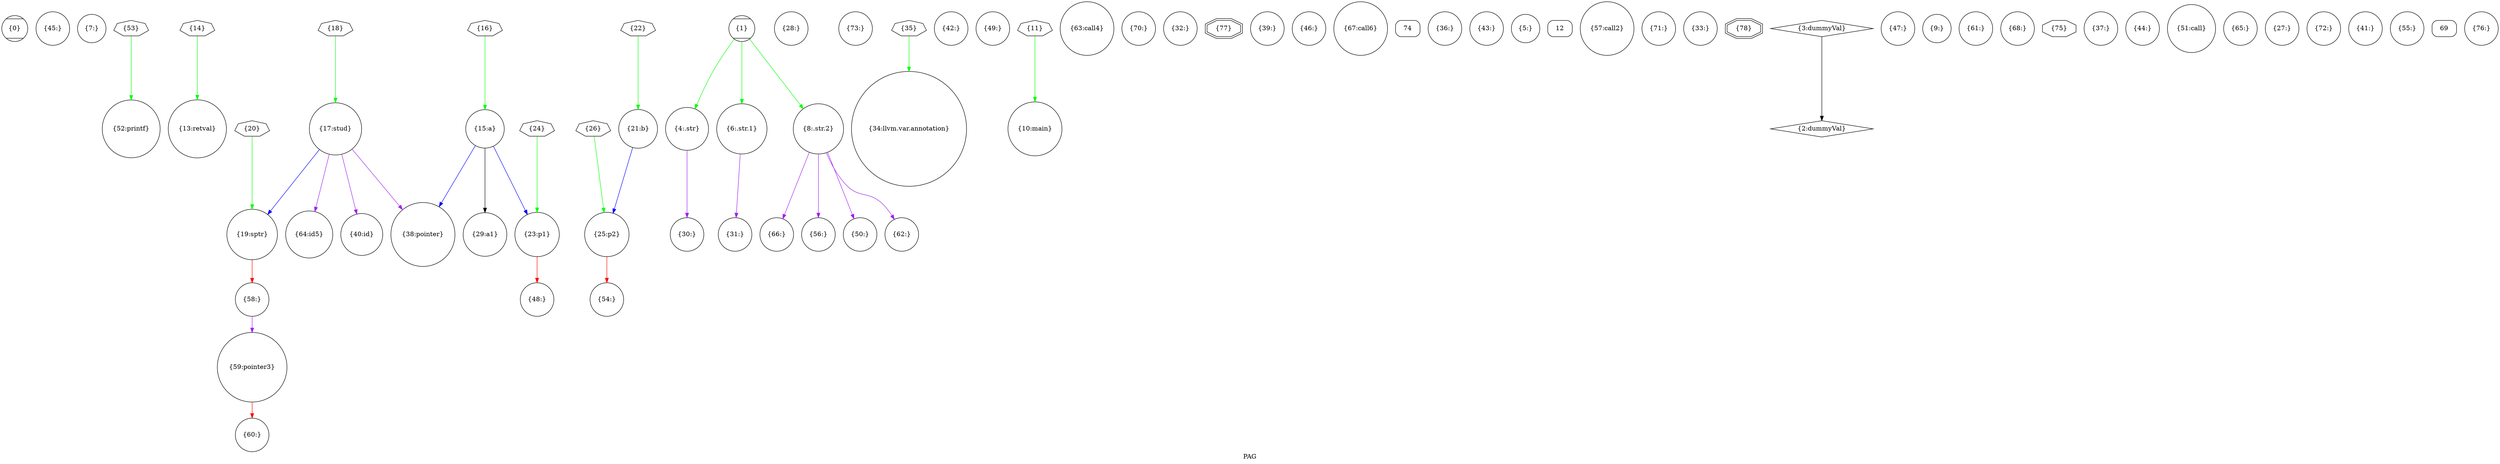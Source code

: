digraph "PAG" {
	label="PAG";

	Node0x6fd03a0 [shape=record,shape=Mcircle,label="{0}"];
	Node0x6fe45e0 [shape=record,shape=circle,label="{45:}"];
	Node0x6fe1e20 [shape=record,shape=circle,label="{7:}"];
	Node0x6fe30d0 [shape=record,shape=circle,label="{52:printf}"];
	Node0x6fe58e0 [shape=record,shape=septagon,label="{14}"];
	Node0x6fe58e0 -> Node0x6fe2a50[color=green];
	Node0x6fe2230 [shape=record,shape=circle,label="{59:pointer3}"];
	Node0x6fe2230 -> Node0x6fe24a0[color=red];
	Node0x6fe2cc0 [shape=record,shape=circle,label="{21:b}"];
	Node0x6fe2cc0 -> Node0x6fe3410[color=blue];
	Node0x6fe1870 [shape=record,shape=circle,label="{66:}"];
	Node0x6fe31a0 [shape=record,shape=circle,label="{28:}"];
	Node0x6fe4920 [shape=record,shape=circle,label="{73:}"];
	Node0x6fe55a0 [shape=record,shape=septagon,label="{35}"];
	Node0x6fe55a0 -> Node0x6fe17a0[color=green];
	Node0x6fe4780 [shape=record,shape=circle,label="{42:}"];
	Node0x6fe1ef0 [shape=record,shape=circle,label="{4:.str}"];
	Node0x6fe1ef0 -> Node0x6fe2bf0[color=purple];
	Node0x6fe1a10 [shape=record,shape=circle,label="{49:}"];
	Node0x6fe5c20 [shape=record,shape=septagon,label="{11}"];
	Node0x6fe5c20 -> Node0x6fe49f0[color=green];
	Node0x6fe2160 [shape=record,shape=circle,label="{56:}"];
	Node0x6fe5810 [shape=record,shape=septagon,label="{18}"];
	Node0x6fe5810 -> Node0x6fe2640[color=green];
	Node0x6fe1d50 [shape=record,shape=circle,label="{63:call4}"];
	Node0x6fe3410 [shape=record,shape=circle,label="{25:p2}"];
	Node0x6fe3410 -> Node0x6fe4440[color=red];
	Node0x6fe34e0 [shape=record,shape=circle,label="{70:}"];
	Node0x6fe28b0 [shape=record,shape=circle,label="{32:}"];
	Node0x702e3e0 [shape=record,shape=doubleoctagon,label="{77}"];
	Node0x6fe4510 [shape=record,shape=circle,label="{39:}"];
	Node0x6fd0470 [shape=record,shape=Mcircle,label="{1}"];
	Node0x6fd0470 -> Node0x6fe1ef0[color=green];
	Node0x6fd0470 -> Node0x6fe3340[color=green];
	Node0x6fd0470 -> Node0x6fe38f0[color=green];
	Node0x6fe1fc0 [shape=record,shape=circle,label="{46:}"];
	Node0x6fe38f0 [shape=record,shape=circle,label="{8:.str.2}"];
	Node0x6fe38f0 -> Node0x6fe27e0[color=purple];
	Node0x6fe38f0 -> Node0x6fe2160[color=purple];
	Node0x6fe38f0 -> Node0x6fe1c80[color=purple];
	Node0x6fe38f0 -> Node0x6fe1870[color=purple];
	Node0x6fe5b50 [shape=record,shape=septagon,label="{53}"];
	Node0x6fe5b50 -> Node0x6fe30d0[color=green];
	Node0x6fe1940 [shape=record,shape=circle,label="{15:a}"];
	Node0x6fe1940 -> Node0x6fe3680[color=black];
	Node0x6fe1940 -> Node0x6fe2b20[color=blue];
	Node0x6fe1940 -> Node0x6fde480[color=blue];
	Node0x6fe24a0 [shape=record,shape=circle,label="{60:}"];
	Node0x6fe5a80 [shape=record,shape=septagon,label="{22}"];
	Node0x6fe5a80 -> Node0x6fe2cc0[color=green];
	Node0x6fde6f0 [shape=record,shape=circle,label="{67:call6}"];
	Node0x6fe3680 [shape=record,shape=circle,label="{29:a1}"];
	Node0x6fe5e90 [shape=record,shape=Mrecord,label="{74}"];
	Node0x6fe3000 [shape=record,shape=circle,label="{36:}"];
	Node0x6fe4ac0 [shape=record,shape=circle,label="{43:}"];
	Node0x6fde550 [shape=record,shape=circle,label="{5:}"];
	Node0x6fe27e0 [shape=record,shape=circle,label="{50:}"];
	Node0x6fe5f60 [shape=record,shape=Mrecord,label="{12}"];
	Node0x6fe3a90 [shape=record,shape=circle,label="{57:call2}"];
	Node0x6fe2090 [shape=record,shape=circle,label="{19:sptr}"];
	Node0x6fe2090 -> Node0x6fe2300[color=red];
	Node0x6fe3270 [shape=record,shape=circle,label="{64:id5}"];
	Node0x6fe5cf0 [shape=record,shape=septagon,label="{26}"];
	Node0x6fe5cf0 -> Node0x6fe3410[color=green];
	Node0x6fe35b0 [shape=record,shape=circle,label="{71:}"];
	Node0x6fe1bb0 [shape=record,shape=circle,label="{33:}"];
	Node0x702e980 [shape=record,shape=doubleoctagon,label="{78}"];
	Node0x6fe3820 [shape=record,shape=circle,label="{40:id}"];
	Node0x6fde7c0 [shape=record,shape=diamond,label="{2:dummyVal}"];
	Node0x6fe2570 [shape=record,shape=circle,label="{47:}"];
	Node0x6fe2e60 [shape=record,shape=circle,label="{9:}"];
	Node0x6fe4440 [shape=record,shape=circle,label="{54:}"];
	Node0x6fe5670 [shape=record,shape=septagon,label="{16}"];
	Node0x6fe5670 -> Node0x6fe1940[color=green];
	Node0x6fe1ae0 [shape=record,shape=circle,label="{61:}"];
	Node0x6fe2b20 [shape=record,shape=circle,label="{23:p1}"];
	Node0x6fe2b20 -> Node0x6fe2710[color=red];
	Node0x6fde620 [shape=record,shape=circle,label="{68:}"];
	Node0x6fe2bf0 [shape=record,shape=circle,label="{30:}"];
	Node0x6fe6030 [shape=record,shape=octagon,label="{75}"];
	Node0x6fe4370 [shape=record,shape=circle,label="{37:}"];
	Node0x6fe46b0 [shape=record,shape=circle,label="{44:}"];
	Node0x6fe3340 [shape=record,shape=circle,label="{6:.str.1}"];
	Node0x6fe3340 -> Node0x6fe2f30[color=purple];
	Node0x6fe2d90 [shape=record,shape=circle,label="{51:call}"];
	Node0x6fe2a50 [shape=record,shape=circle,label="{13:retval}"];
	Node0x6fe2300 [shape=record,shape=circle,label="{58:}"];
	Node0x6fe2300 -> Node0x6fe2230[color=purple];
	Node0x6fe5740 [shape=record,shape=septagon,label="{20}"];
	Node0x6fe5740 -> Node0x6fe2090[color=green];
	Node0x6fe2980 [shape=record,shape=circle,label="{65:}"];
	Node0x6fde3b0 [shape=record,shape=circle,label="{27:}"];
	Node0x6fe39c0 [shape=record,shape=circle,label="{72:}"];
	Node0x6fe17a0 [shape=record,shape=circle,label="{34:llvm.var.annotation}"];
	Node0x6fe4850 [shape=record,shape=circle,label="{41:}"];
	Node0x6fde890 [shape=record,shape=diamond,label="{3:dummyVal}"];
	Node0x6fde890 -> Node0x6fde7c0[color=black];
	Node0x6fe2710 [shape=record,shape=circle,label="{48:}"];
	Node0x6fe49f0 [shape=record,shape=circle,label="{10:main}"];
	Node0x6fe3750 [shape=record,shape=circle,label="{55:}"];
	Node0x6fe2640 [shape=record,shape=circle,label="{17:stud}"];
	Node0x6fe2640 -> Node0x6fe2090[color=blue];
	Node0x6fe2640 -> Node0x6fde480[color=purple];
	Node0x6fe2640 -> Node0x6fe3820[color=purple];
	Node0x6fe2640 -> Node0x6fe3270[color=purple];
	Node0x6fe1c80 [shape=record,shape=circle,label="{62:}"];
	Node0x6fe59b0 [shape=record,shape=septagon,label="{24}"];
	Node0x6fe59b0 -> Node0x6fe2b20[color=green];
	Node0x6fe5dc0 [shape=record,shape=Mrecord,label="{69}"];
	Node0x6fe2f30 [shape=record,shape=circle,label="{31:}"];
	Node0x6fe23d0 [shape=record,shape=circle,label="{76:}"];
	Node0x6fde480 [shape=record,shape=circle,label="{38:pointer}"];
}
